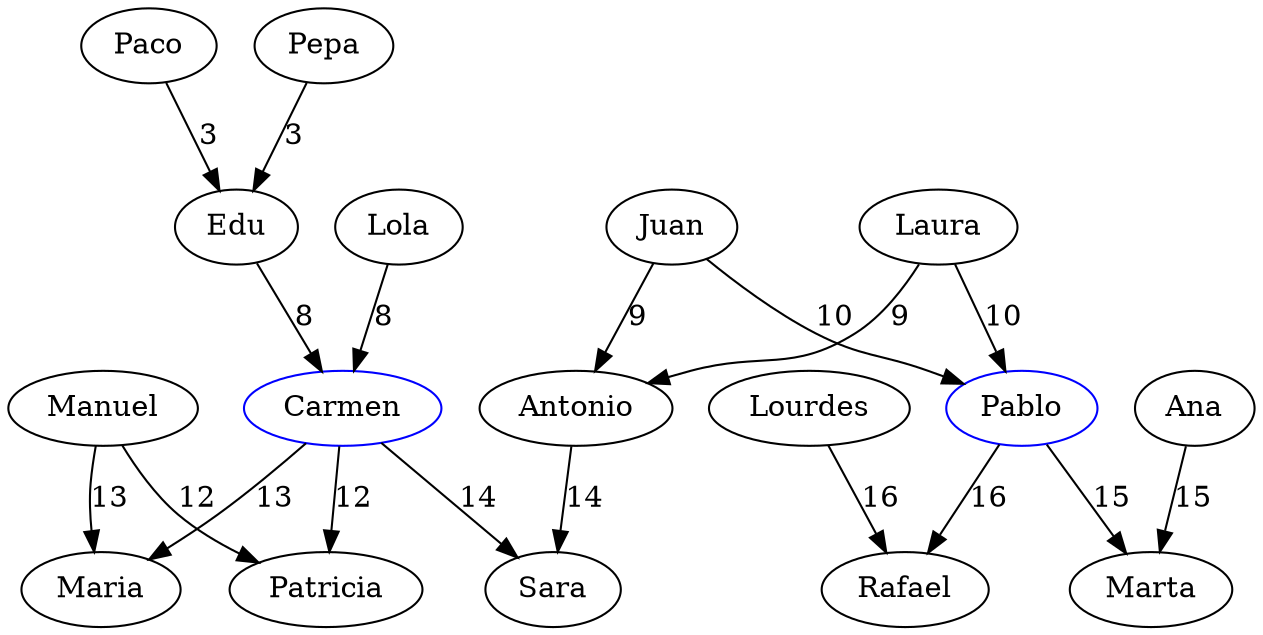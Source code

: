 strict digraph G {
  1 [ label="Paco" ];
  2 [ label="Pepa" ];
  3 [ label="Edu" ];
  4 [ label="Lola" ];
  5 [ label="Juan" ];
  6 [ label="Laura" ];
  7 [ label="Manuel" ];
  8 [ color="blue" label="Carmen" ];
  9 [ label="Antonio" ];
  10 [ color="blue" label="Pablo" ];
  11 [ label="Ana" ];
  12 [ label="Patricia" ];
  13 [ label="Maria" ];
  14 [ label="Sara" ];
  15 [ label="Marta" ];
  16 [ label="Rafael" ];
  17 [ label="Lourdes" ];
  1 -> 3 [ color="black" label="3" ];
  2 -> 3 [ color="black" label="3" ];
  3 -> 8 [ color="black" label="8" ];
  4 -> 8 [ color="black" label="8" ];
  5 -> 9 [ color="black" label="9" ];
  5 -> 10 [ color="black" label="10" ];
  6 -> 9 [ color="black" label="9" ];
  6 -> 10 [ color="black" label="10" ];
  7 -> 13 [ color="black" label="13" ];
  8 -> 13 [ color="black" label="13" ];
  7 -> 12 [ color="black" label="12" ];
  8 -> 12 [ color="black" label="12" ];
  8 -> 14 [ color="black" label="14" ];
  9 -> 14 [ color="black" label="14" ];
  10 -> 15 [ color="black" label="15" ];
  11 -> 15 [ color="black" label="15" ];
  10 -> 16 [ color="black" label="16" ];
  17 -> 16 [ color="black" label="16" ];
}
